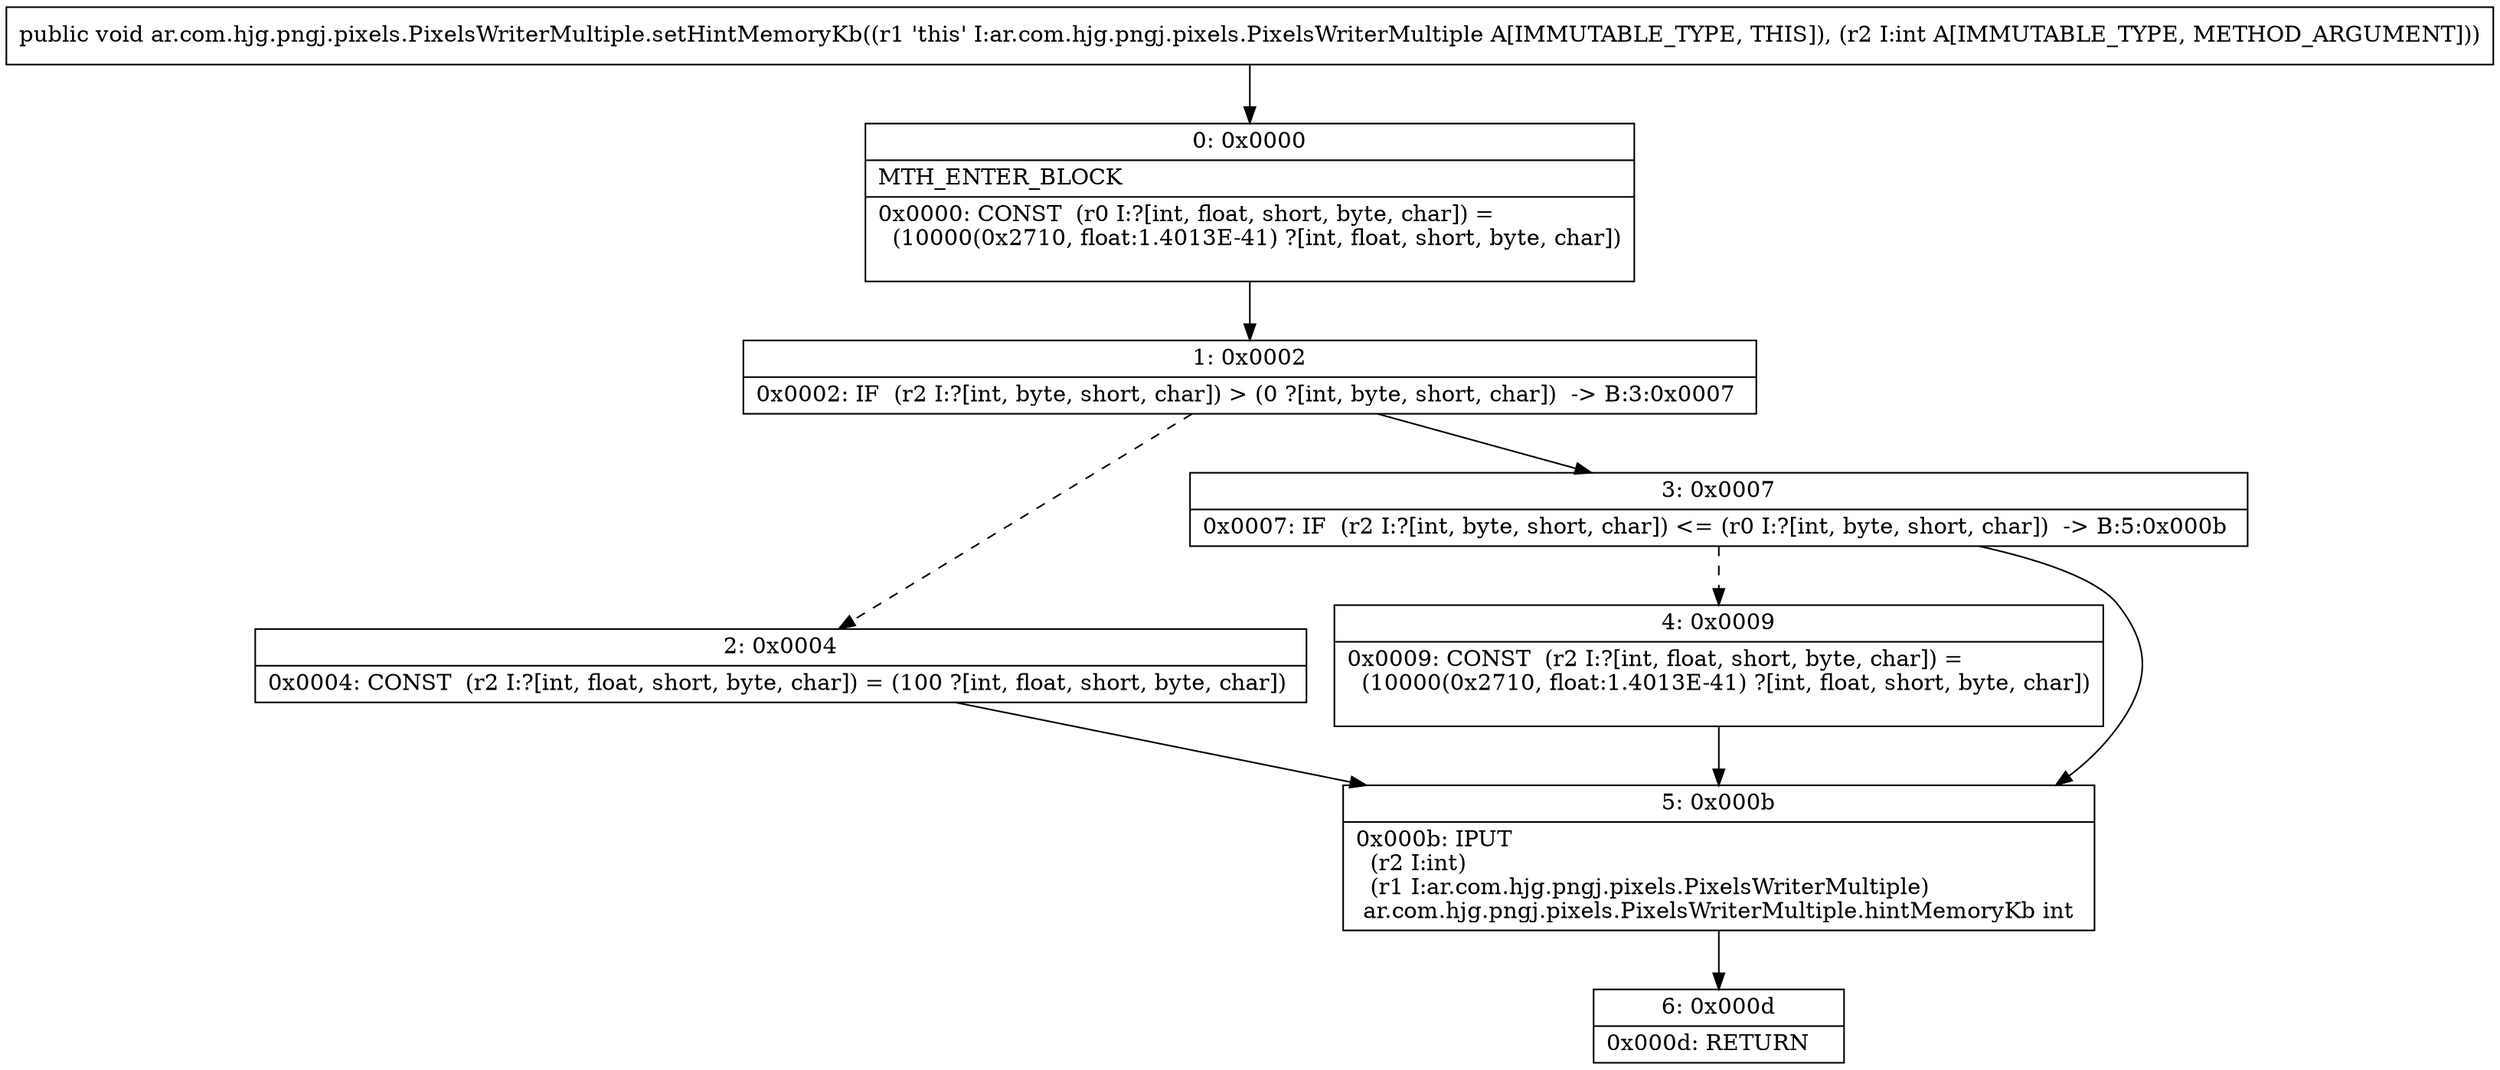 digraph "CFG forar.com.hjg.pngj.pixels.PixelsWriterMultiple.setHintMemoryKb(I)V" {
Node_0 [shape=record,label="{0\:\ 0x0000|MTH_ENTER_BLOCK\l|0x0000: CONST  (r0 I:?[int, float, short, byte, char]) = \l  (10000(0x2710, float:1.4013E\-41) ?[int, float, short, byte, char])\l \l}"];
Node_1 [shape=record,label="{1\:\ 0x0002|0x0002: IF  (r2 I:?[int, byte, short, char]) \> (0 ?[int, byte, short, char])  \-\> B:3:0x0007 \l}"];
Node_2 [shape=record,label="{2\:\ 0x0004|0x0004: CONST  (r2 I:?[int, float, short, byte, char]) = (100 ?[int, float, short, byte, char]) \l}"];
Node_3 [shape=record,label="{3\:\ 0x0007|0x0007: IF  (r2 I:?[int, byte, short, char]) \<= (r0 I:?[int, byte, short, char])  \-\> B:5:0x000b \l}"];
Node_4 [shape=record,label="{4\:\ 0x0009|0x0009: CONST  (r2 I:?[int, float, short, byte, char]) = \l  (10000(0x2710, float:1.4013E\-41) ?[int, float, short, byte, char])\l \l}"];
Node_5 [shape=record,label="{5\:\ 0x000b|0x000b: IPUT  \l  (r2 I:int)\l  (r1 I:ar.com.hjg.pngj.pixels.PixelsWriterMultiple)\l ar.com.hjg.pngj.pixels.PixelsWriterMultiple.hintMemoryKb int \l}"];
Node_6 [shape=record,label="{6\:\ 0x000d|0x000d: RETURN   \l}"];
MethodNode[shape=record,label="{public void ar.com.hjg.pngj.pixels.PixelsWriterMultiple.setHintMemoryKb((r1 'this' I:ar.com.hjg.pngj.pixels.PixelsWriterMultiple A[IMMUTABLE_TYPE, THIS]), (r2 I:int A[IMMUTABLE_TYPE, METHOD_ARGUMENT])) }"];
MethodNode -> Node_0;
Node_0 -> Node_1;
Node_1 -> Node_2[style=dashed];
Node_1 -> Node_3;
Node_2 -> Node_5;
Node_3 -> Node_4[style=dashed];
Node_3 -> Node_5;
Node_4 -> Node_5;
Node_5 -> Node_6;
}

